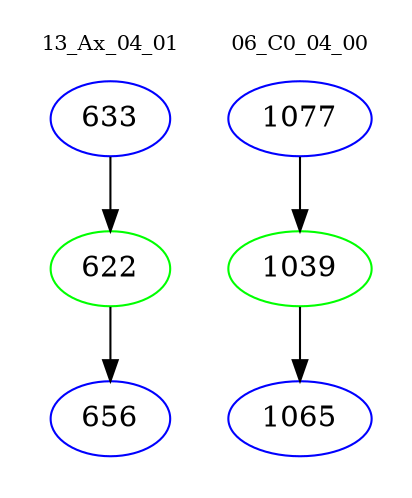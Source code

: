 digraph{
subgraph cluster_0 {
color = white
label = "13_Ax_04_01";
fontsize=10;
T0_633 [label="633", color="blue"]
T0_633 -> T0_622 [color="black"]
T0_622 [label="622", color="green"]
T0_622 -> T0_656 [color="black"]
T0_656 [label="656", color="blue"]
}
subgraph cluster_1 {
color = white
label = "06_C0_04_00";
fontsize=10;
T1_1077 [label="1077", color="blue"]
T1_1077 -> T1_1039 [color="black"]
T1_1039 [label="1039", color="green"]
T1_1039 -> T1_1065 [color="black"]
T1_1065 [label="1065", color="blue"]
}
}
